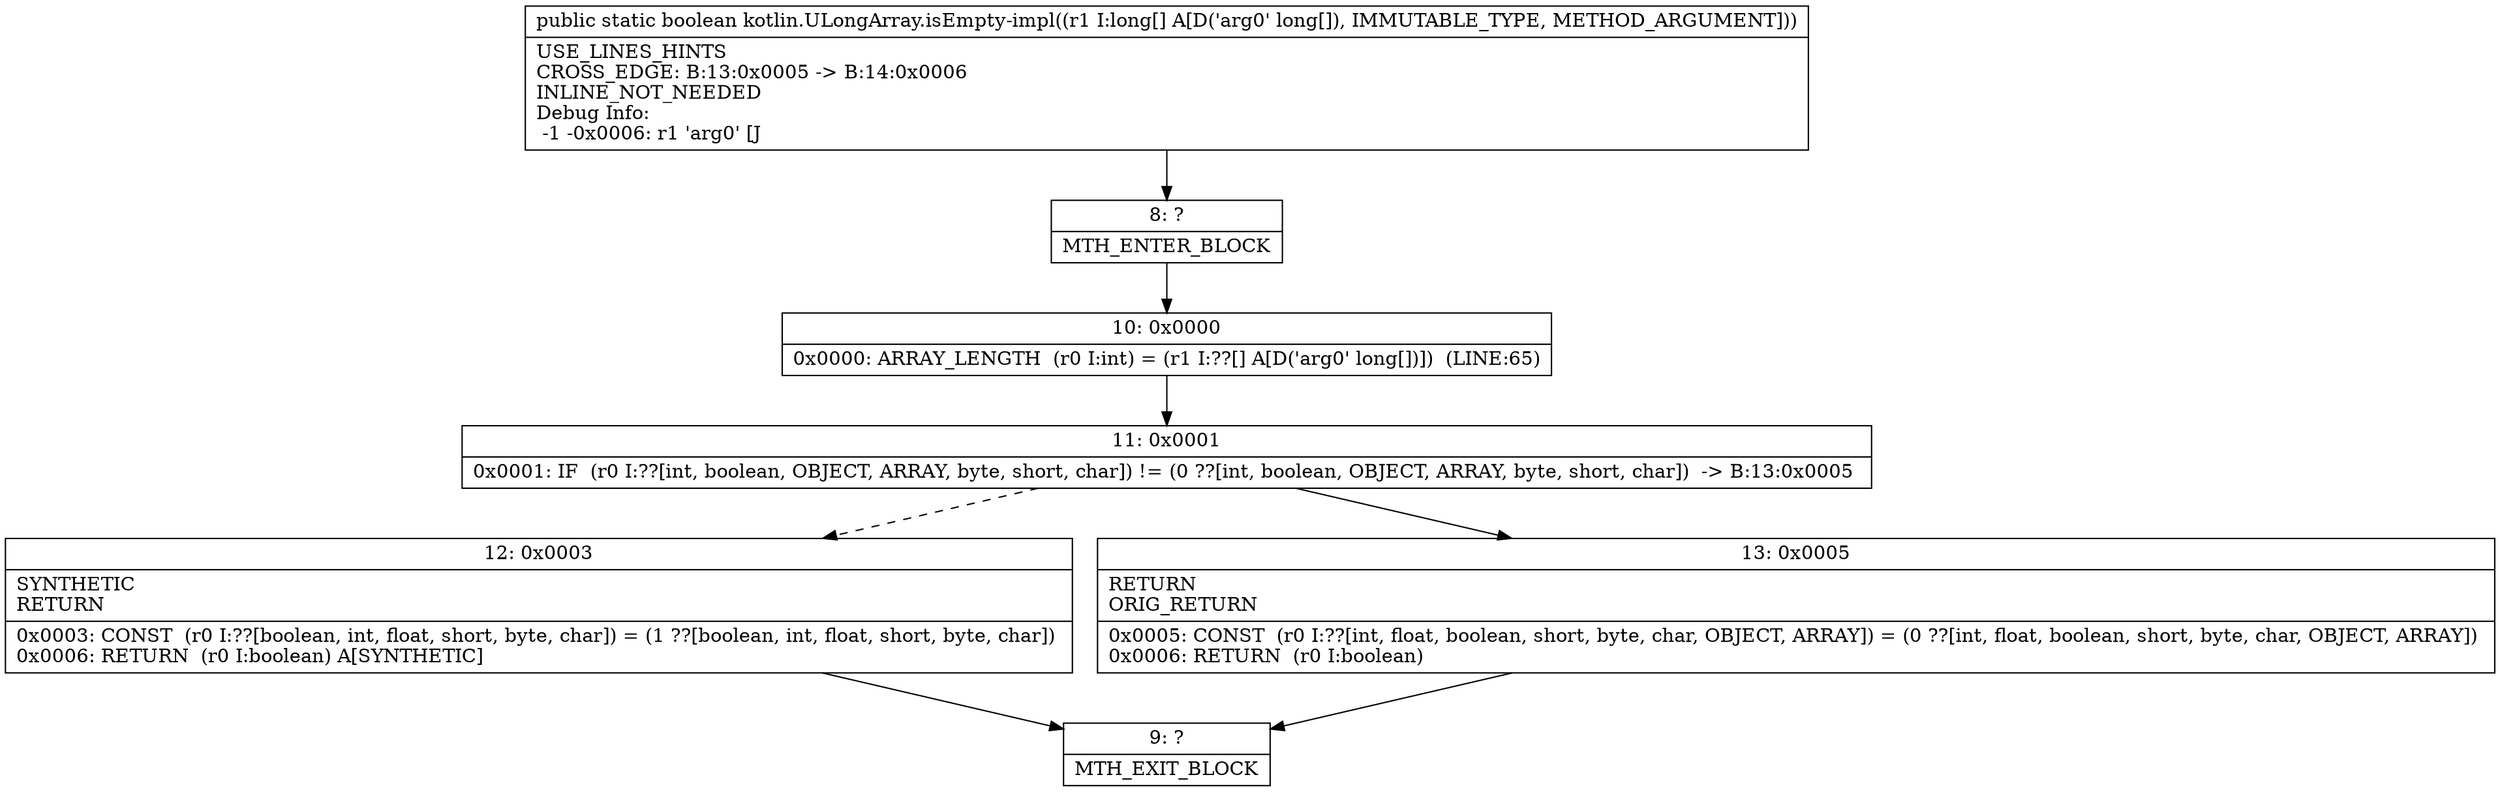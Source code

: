 digraph "CFG forkotlin.ULongArray.isEmpty\-impl([J)Z" {
Node_8 [shape=record,label="{8\:\ ?|MTH_ENTER_BLOCK\l}"];
Node_10 [shape=record,label="{10\:\ 0x0000|0x0000: ARRAY_LENGTH  (r0 I:int) = (r1 I:??[] A[D('arg0' long[])])  (LINE:65)\l}"];
Node_11 [shape=record,label="{11\:\ 0x0001|0x0001: IF  (r0 I:??[int, boolean, OBJECT, ARRAY, byte, short, char]) != (0 ??[int, boolean, OBJECT, ARRAY, byte, short, char])  \-\> B:13:0x0005 \l}"];
Node_12 [shape=record,label="{12\:\ 0x0003|SYNTHETIC\lRETURN\l|0x0003: CONST  (r0 I:??[boolean, int, float, short, byte, char]) = (1 ??[boolean, int, float, short, byte, char]) \l0x0006: RETURN  (r0 I:boolean) A[SYNTHETIC]\l}"];
Node_9 [shape=record,label="{9\:\ ?|MTH_EXIT_BLOCK\l}"];
Node_13 [shape=record,label="{13\:\ 0x0005|RETURN\lORIG_RETURN\l|0x0005: CONST  (r0 I:??[int, float, boolean, short, byte, char, OBJECT, ARRAY]) = (0 ??[int, float, boolean, short, byte, char, OBJECT, ARRAY]) \l0x0006: RETURN  (r0 I:boolean) \l}"];
MethodNode[shape=record,label="{public static boolean kotlin.ULongArray.isEmpty\-impl((r1 I:long[] A[D('arg0' long[]), IMMUTABLE_TYPE, METHOD_ARGUMENT]))  | USE_LINES_HINTS\lCROSS_EDGE: B:13:0x0005 \-\> B:14:0x0006\lINLINE_NOT_NEEDED\lDebug Info:\l  \-1 \-0x0006: r1 'arg0' [J\l}"];
MethodNode -> Node_8;Node_8 -> Node_10;
Node_10 -> Node_11;
Node_11 -> Node_12[style=dashed];
Node_11 -> Node_13;
Node_12 -> Node_9;
Node_13 -> Node_9;
}

